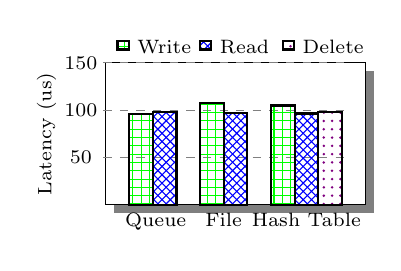 \begin{tikzpicture}[xscale=0.03,yscale=0.018,font=\scriptsize]

  \draw[preaction={fill=black,opacity=.5,transform canvas={xshift=3,yshift=-3}},black][fill=white] (0,0) rectangle (110, 100);

  \draw[dashed, gray] (-1, 33.33) -- (101, 33.33);
  \draw[dashed, gray] (-1, 66.67) -- (101, 66.67);
  \draw[dashed, gray] (-1, 100.00) -- (101, 100.00);

  \draw[thick, black] (-10.5, 33.33) node[align=right] {50};
  \draw[thick, black] (-10.5, 66.66) node[align=right] {100};
  \draw[thick, black] (-10.5, 100.00) node[align=right] {150};

  \node (label-align) [thick, black, align=center, rotate=90] at (-25, 50) {{Latency (us)}};

  \draw[thick, pattern=grid, pattern color=green] (10.00,0) rectangle (20.00,64.24);
  \draw[thick, pattern=crosshatch, pattern color=blue] (20.00,0) rectangle (30.00,65.20);

  \draw[thick, pattern=grid, pattern color=green] (40.00,0) rectangle (50.00,71.71);
  \draw[thick, pattern=crosshatch, pattern color=blue] (50.00,0) rectangle (60.00,64.61);

  \draw[thick, pattern=grid, pattern color=green] (70.00,0) rectangle (80.00,69.95);
  \draw[thick, pattern=crosshatch, pattern color=blue] (80.00,0) rectangle (90.00,64.30);
  \draw[thick, pattern=dots, pattern color=violet] (90.00,0) rectangle (100.00,65.17);

  \draw[thick, black] (20.00, -12.5) node[text width=20, align=center] {$\strut$Queue};
  \draw[thick, black] (50.00, -12.5) node[text width=20, align=center] {$\strut$File};
  \draw[thick, black] (85.00, -12.5) node[text width=40, align=center] {$\strut$Hash Table};

  %\node (xlabel-align) [thick, black, align=center] at (50, -37.5) {Data Structure};

  \draw[thick, pattern=grid, pattern color=green] (5.00, 109.5) rectangle (9.75, 115.5) node[midway,right=0.05,text height=6, anchor=west] {Write};
  \draw[thick, pattern=crosshatch, pattern color=blue] (40.00, 109.5) rectangle (44.75, 115.5) node[midway,right=0.05,text height=6, anchor=west] {Read};
  \draw[thick, pattern=dots, pattern color=violet] (75.00, 109.5) rectangle (79.75, 115.5) node[midway,right=0.05,text height=6, anchor=west] {Delete};

\end{tikzpicture}